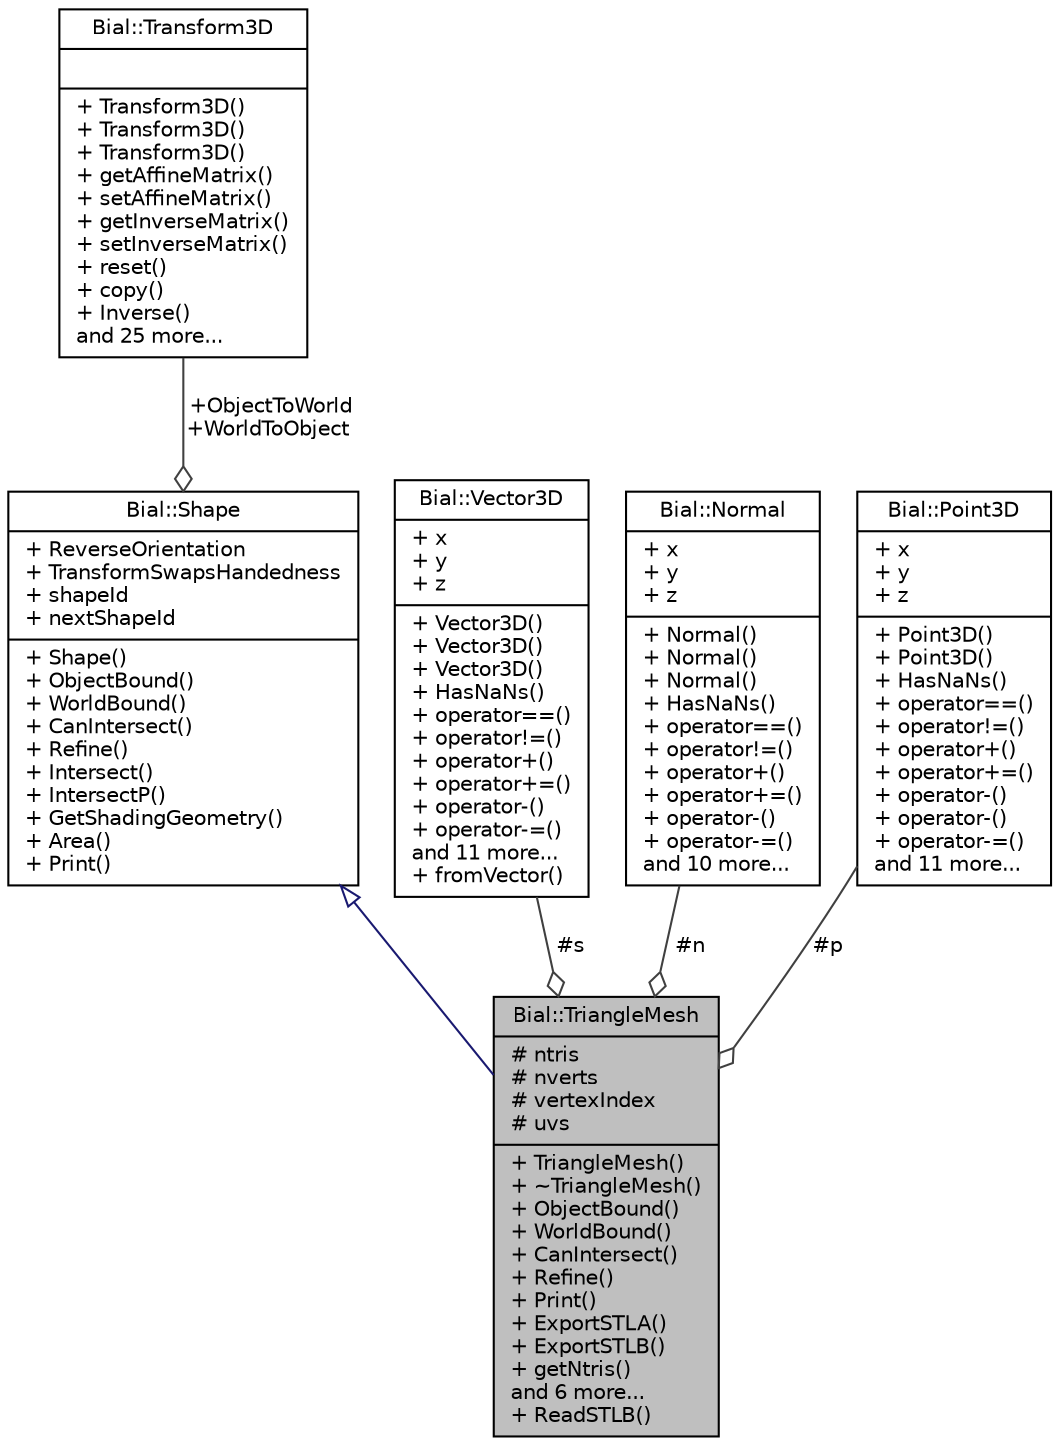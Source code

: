 digraph "Bial::TriangleMesh"
{
  edge [fontname="Helvetica",fontsize="10",labelfontname="Helvetica",labelfontsize="10"];
  node [fontname="Helvetica",fontsize="10",shape=record];
  Node1 [label="{Bial::TriangleMesh\n|# ntris\l# nverts\l# vertexIndex\l# uvs\l|+ TriangleMesh()\l+ ~TriangleMesh()\l+ ObjectBound()\l+ WorldBound()\l+ CanIntersect()\l+ Refine()\l+ Print()\l+ ExportSTLA()\l+ ExportSTLB()\l+ getNtris()\land 6 more...\l+ ReadSTLB()\l}",height=0.2,width=0.4,color="black", fillcolor="grey75", style="filled", fontcolor="black"];
  Node2 -> Node1 [dir="back",color="midnightblue",fontsize="10",style="solid",arrowtail="onormal",fontname="Helvetica"];
  Node2 [label="{Bial::Shape\n|+ ReverseOrientation\l+ TransformSwapsHandedness\l+ shapeId\l+ nextShapeId\l|+ Shape()\l+ ObjectBound()\l+ WorldBound()\l+ CanIntersect()\l+ Refine()\l+ Intersect()\l+ IntersectP()\l+ GetShadingGeometry()\l+ Area()\l+ Print()\l}",height=0.2,width=0.4,color="black", fillcolor="white", style="filled",URL="$class_bial_1_1_shape.html"];
  Node3 -> Node2 [color="grey25",fontsize="10",style="solid",label=" +ObjectToWorld\n+WorldToObject" ,arrowhead="odiamond",fontname="Helvetica"];
  Node3 [label="{Bial::Transform3D\n||+ Transform3D()\l+ Transform3D()\l+ Transform3D()\l+ getAffineMatrix()\l+ setAffineMatrix()\l+ getInverseMatrix()\l+ setInverseMatrix()\l+ reset()\l+ copy()\l+ Inverse()\land 25 more...\l}",height=0.2,width=0.4,color="black", fillcolor="white", style="filled",URL="$group__render__geom.html#class_bial_1_1_transform3_d",tooltip="The Transform3D class holds affine matrices and is used to apply geometric transformations over carte..."];
  Node4 -> Node1 [color="grey25",fontsize="10",style="solid",label=" #s" ,arrowhead="odiamond",fontname="Helvetica"];
  Node4 [label="{Bial::Vector3D\n|+ x\l+ y\l+ z\l|+ Vector3D()\l+ Vector3D()\l+ Vector3D()\l+ HasNaNs()\l+ operator==()\l+ operator!=()\l+ operator+()\l+ operator+=()\l+ operator-()\l+ operator-=()\land 11 more...\l+ fromVector()\l}",height=0.2,width=0.4,color="black", fillcolor="white", style="filled",URL="$group__render__geom.html#class_bial_1_1_vector3_d",tooltip="The Vector3D class is a Geometric representation of a vector direction in 3D space. "];
  Node5 -> Node1 [color="grey25",fontsize="10",style="solid",label=" #n" ,arrowhead="odiamond",fontname="Helvetica"];
  Node5 [label="{Bial::Normal\n|+ x\l+ y\l+ z\l|+ Normal()\l+ Normal()\l+ Normal()\l+ HasNaNs()\l+ operator==()\l+ operator!=()\l+ operator+()\l+ operator+=()\l+ operator-()\l+ operator-=()\land 10 more...\l}",height=0.2,width=0.4,color="black", fillcolor="white", style="filled",URL="$group__render__geom.html#class_bial_1_1_normal",tooltip="The Normal class is the geometric representation of a Normal in 3D space.   A surface normal (or just..."];
  Node6 -> Node1 [color="grey25",fontsize="10",style="solid",label=" #p" ,arrowhead="odiamond",fontname="Helvetica"];
  Node6 [label="{Bial::Point3D\n|+ x\l+ y\l+ z\l|+ Point3D()\l+ Point3D()\l+ HasNaNs()\l+ operator==()\l+ operator!=()\l+ operator+()\l+ operator+=()\l+ operator-()\l+ operator-()\l+ operator-=()\land 11 more...\l}",height=0.2,width=0.4,color="black", fillcolor="white", style="filled",URL="$group__render__geom.html#class_bial_1_1_point3_d",tooltip="The Point3D class is a Geometric representation of a point in 3D space.   A point is a zero­dimension..."];
}
